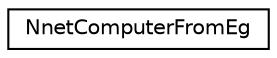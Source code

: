 digraph "Graphical Class Hierarchy"
{
  edge [fontname="Helvetica",fontsize="10",labelfontname="Helvetica",labelfontsize="10"];
  node [fontname="Helvetica",fontsize="10",shape=record];
  rankdir="LR";
  Node0 [label="NnetComputerFromEg",height=0.2,width=0.4,color="black", fillcolor="white", style="filled",URL="$classkaldi_1_1nnet3_1_1NnetComputerFromEg.html"];
}
